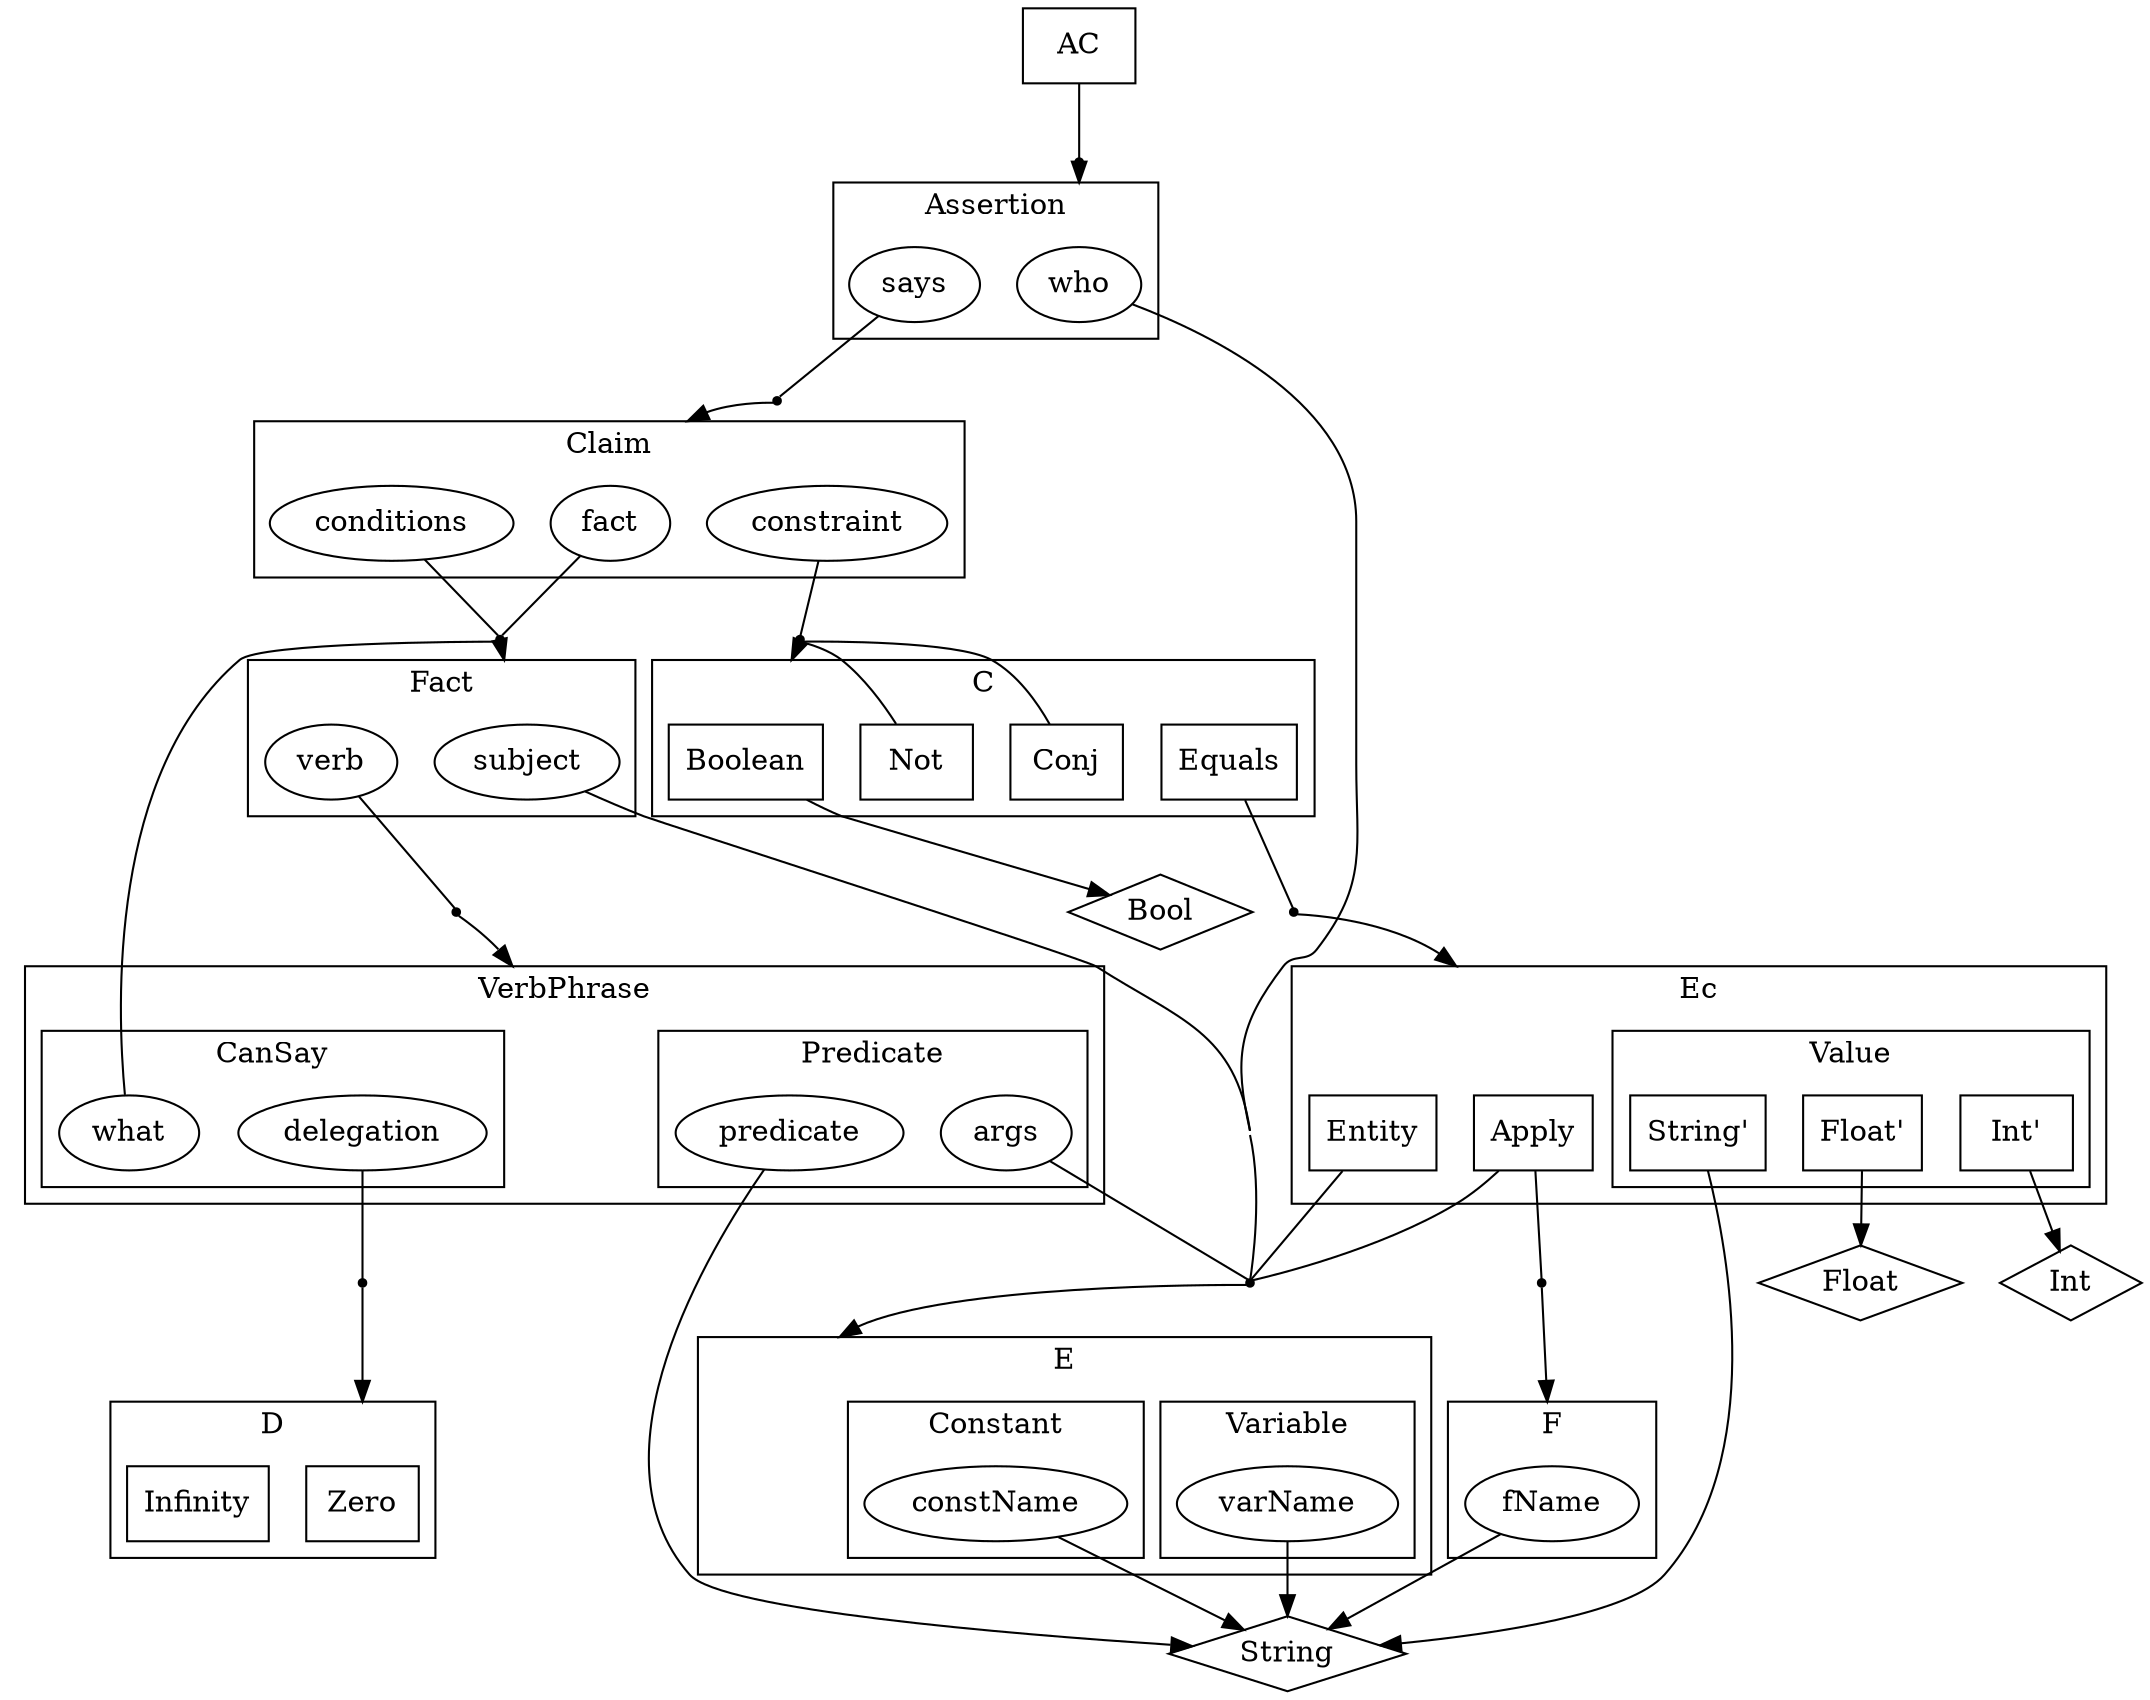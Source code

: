 digraph SecPAL {
    //rankdir=LR;
    concentrate=true;
    overlap=false;
    splines=true;
    compound=true;  

    String [shape=diamond];
    Int [shape=diamond];
    Float [shape=diamond];
    Bool [shape=diamond];

    AC [shape=box];

    E [shape=point, size=0];
    subgraph cluster_e {
      label="E";
      e [style=invisible, size=0];
      subgraph cluster_variable {
        label="Variable";
        varName;
      }
      subgraph cluster_constant {
        label="Constant";
        constName;
      }
    }
    E -> e [lhead=cluster_e];

    D [shape=point, size=0];
    subgraph cluster_d {
      label="D";
      Zero [shape=box];
      Infinity [shape=box];
    }
    D -> Zero [lhead=cluster_d];

    VerbPhrase [shape=point, size=0];
    subgraph cluster_verbphrase {
      label="VerbPhrase";
      vp [style=invisible, size=0];
      subgraph cluster_predicate {
        label="Predicate";
        predicate;
        args;
      }

      subgraph cluster_cansay {
        label="CanSay";
        delegation;
        what;
      }
    }
    VerbPhrase -> vp [lhead=cluster_verbphrase];
    
    Fact [shape=point, size=0];
    subgraph cluster_fact {
      label="Fact";
      subject;
      verb;
    }
    Fact -> subject [lhead=cluster_fact];

    Claim [shape=point, size=0];
    subgraph cluster_claim {
      label="Claim";
      fact;
      conditions;
      constraint;
    }
    Claim -> fact [lhead=cluster_claim];

    Assertion [shape=point, size=0];
    subgraph cluster_assertion {
      label="Assertion";
      who;
      says;
    }
    Assertion -> who [lhead=cluster_assertion];

    F [shape=point, size=0];
    subgraph cluster_f {
      label="F";
      fName;
    }
    F->fName [lhead=cluster_f];

    C [shape=point, size=0];
    subgraph cluster_c {
      label="C";
      Boolean [shape=box];
      Conj [shape=box];
      Not [shape=box];
      Equals [shape=box];
    }
    C->Boolean [lhead=cluster_c];

    Ec [shape=point, size=0];
    subgraph cluster_ec {
      label="Ec";

      subgraph cluster_value {
        label="Value";
        Int1 [label="Int'", shape=box];
        Float1 [label="Float'", shape=box];
        String1 [label="String'", shape=box];
      }

      Apply [shape=box];
      Entity [shape=box];
    }
    Ec -> Apply [lhead=cluster_ec];


    AC -> Assertion [arrowhead=none];
    Apply -> E [arrowhead=none];
    Apply -> F [arrowhead=none];
    Boolean -> Bool;
    Conj -> C [arrowhead=none, constraint=false];
    Entity -> E [arrowhead=none];
    Equals -> Ec [arrowhead=none];
    Not -> C [arrowhead=none, constraint=false];
    args -> E [arrowhead=none];
    conditions->Fact [arrowhead=none];
    constName -> String;
    constraint->C [arrowhead=none];
    delegation->D [arrowhead=none];
    fName -> String;
    Float1 -> Float;
    String1 -> String;
    Int1 -> Int;
    fact->Fact [arrowhead=none];
    predicate->String;
    says->Claim [arrowhead=none];
    subject->E [arrowhead=none];
    varName -> String;
    verb->VerbPhrase [arrowhead=none];
    what->Fact [arrowhead=none];
    who->E [arrowhead=none];
}

